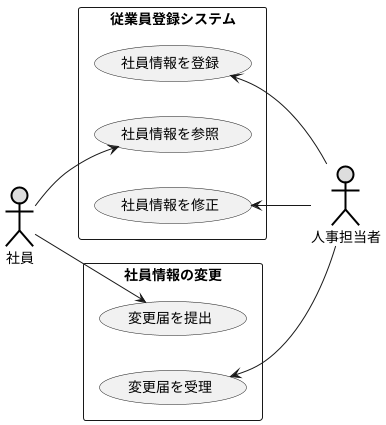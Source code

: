 @startuml 従業員登録システム
left to right direction
actor 社員#DDDDDD;line:Black;line.bold;
actor 人事担当者#DDDDDD;line:Black;line.bold;
rectangle 従業員登録システム {
    usecase 社員情報を登録
    usecase 社員情報を参照
    usecase 社員情報を修正
}
rectangle 社員情報の変更{
usecase 変更届を提出
usecase 変更届を受理
}
社員情報を登録 <-- 人事担当者
社員 --> 変更届を提出
社員 --> 社員情報を参照
変更届を受理 <-- 人事担当者
社員情報を修正 <-- 人事担当者
@enduml